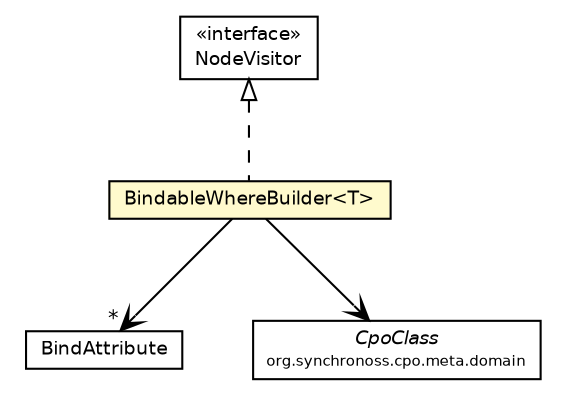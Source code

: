 #!/usr/local/bin/dot
#
# Class diagram 
# Generated by UmlGraph version 4.6 (http://www.spinellis.gr/sw/umlgraph)
#

digraph G {
	edge [fontname="Helvetica",fontsize=10,labelfontname="Helvetica",labelfontsize=10];
	node [fontname="Helvetica",fontsize=10,shape=plaintext];
	// org.synchronoss.cpo.NodeVisitor
	c13283 [label=<<table border="0" cellborder="1" cellspacing="0" cellpadding="2" port="p" href="./NodeVisitor.html">
		<tr><td><table border="0" cellspacing="0" cellpadding="1">
			<tr><td> &laquo;interface&raquo; </td></tr>
			<tr><td> NodeVisitor </td></tr>
		</table></td></tr>
		</table>>, fontname="Helvetica", fontcolor="black", fontsize=9.0];
	// org.synchronoss.cpo.BindAttribute
	c13306 [label=<<table border="0" cellborder="1" cellspacing="0" cellpadding="2" port="p" href="./BindAttribute.html">
		<tr><td><table border="0" cellspacing="0" cellpadding="1">
			<tr><td> BindAttribute </td></tr>
		</table></td></tr>
		</table>>, fontname="Helvetica", fontcolor="black", fontsize=9.0];
	// org.synchronoss.cpo.BindableWhereBuilder<T>
	c13307 [label=<<table border="0" cellborder="1" cellspacing="0" cellpadding="2" port="p" bgcolor="lemonChiffon" href="./BindableWhereBuilder.html">
		<tr><td><table border="0" cellspacing="0" cellpadding="1">
			<tr><td> BindableWhereBuilder&lt;T&gt; </td></tr>
		</table></td></tr>
		</table>>, fontname="Helvetica", fontcolor="black", fontsize=9.0];
	// org.synchronoss.cpo.meta.domain.CpoClass
	c13343 [label=<<table border="0" cellborder="1" cellspacing="0" cellpadding="2" port="p" href="./meta/domain/CpoClass.html">
		<tr><td><table border="0" cellspacing="0" cellpadding="1">
			<tr><td><font face="Helvetica-Oblique"> CpoClass </font></td></tr>
			<tr><td><font point-size="7.0"> org.synchronoss.cpo.meta.domain </font></td></tr>
		</table></td></tr>
		</table>>, fontname="Helvetica", fontcolor="black", fontsize=9.0];
	//org.synchronoss.cpo.BindableWhereBuilder<T> implements org.synchronoss.cpo.NodeVisitor
	c13283:p -> c13307:p [dir=back,arrowtail=empty,style=dashed];
	// org.synchronoss.cpo.BindableWhereBuilder<T> NAVASSOC org.synchronoss.cpo.meta.domain.CpoClass
	c13307:p -> c13343:p [taillabel="", label="", headlabel="", fontname="Helvetica", fontcolor="black", fontsize=10.0, color="black", arrowhead=open];
	// org.synchronoss.cpo.BindableWhereBuilder<T> NAVASSOC org.synchronoss.cpo.BindAttribute
	c13307:p -> c13306:p [taillabel="", label="", headlabel="*", fontname="Helvetica", fontcolor="black", fontsize=10.0, color="black", arrowhead=open];
}

